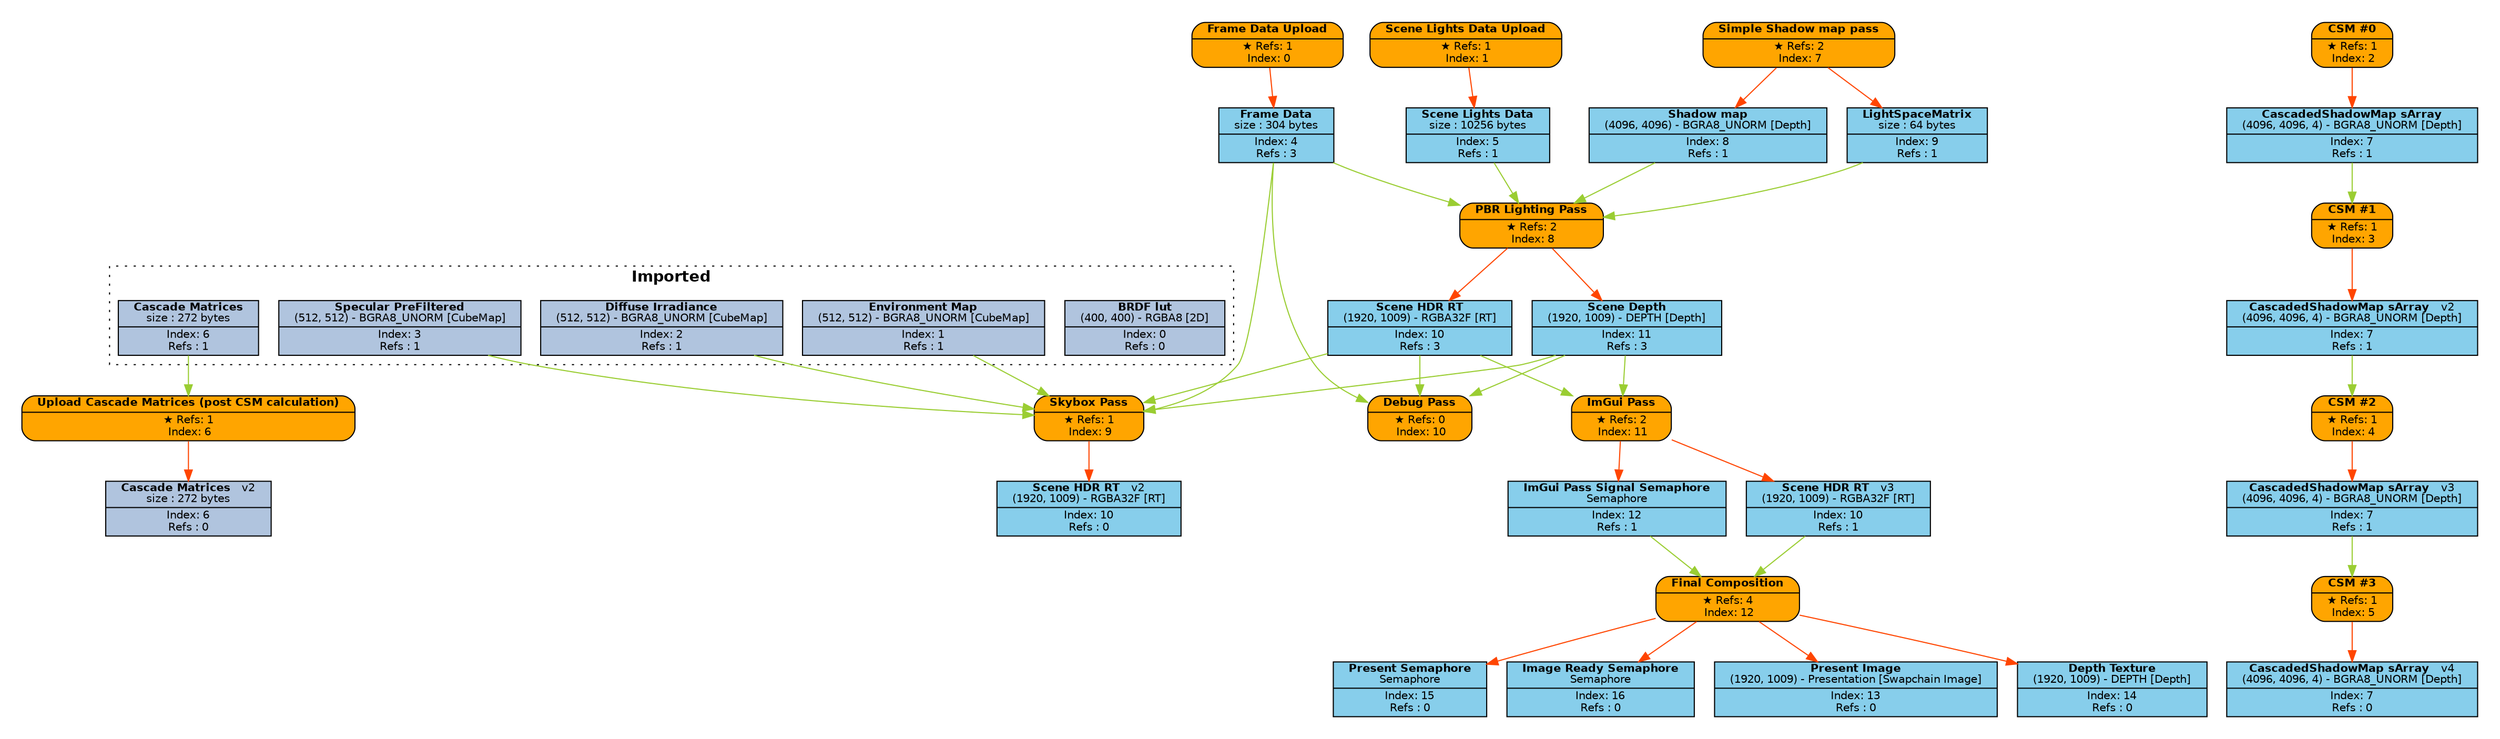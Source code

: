 digraph FrameGraph {
graph [style=invis, rankdir="TB" ordering=out, splines=spline]
node [shape=record, fontname="helvetica", fontsize=10, margin="0.2,0.03"]

P0 [label=<{ {<B>Frame Data Upload</B>} | {&#x2605; Refs: 1<BR/> Index: 0} }> style="rounded,filled", fillcolor=orange]
P1 [label=<{ {<B>Scene Lights Data Upload</B>} | {&#x2605; Refs: 1<BR/> Index: 1} }> style="rounded,filled", fillcolor=orange]
P2 [label=<{ {<B>CSM #0</B>} | {&#x2605; Refs: 1<BR/> Index: 2} }> style="rounded,filled", fillcolor=orange]
P3 [label=<{ {<B>CSM #1</B>} | {&#x2605; Refs: 1<BR/> Index: 3} }> style="rounded,filled", fillcolor=orange]
P4 [label=<{ {<B>CSM #2</B>} | {&#x2605; Refs: 1<BR/> Index: 4} }> style="rounded,filled", fillcolor=orange]
P5 [label=<{ {<B>CSM #3</B>} | {&#x2605; Refs: 1<BR/> Index: 5} }> style="rounded,filled", fillcolor=orange]
P6 [label=<{ {<B>Upload Cascade Matrices (post CSM calculation)</B>} | {&#x2605; Refs: 1<BR/> Index: 6} }> style="rounded,filled", fillcolor=orange]
P7 [label=<{ {<B>Simple Shadow map pass</B>} | {&#x2605; Refs: 2<BR/> Index: 7} }> style="rounded,filled", fillcolor=orange]
P8 [label=<{ {<B>PBR Lighting Pass</B>} | {&#x2605; Refs: 2<BR/> Index: 8} }> style="rounded,filled", fillcolor=orange]
P9 [label=<{ {<B>Skybox Pass</B>} | {&#x2605; Refs: 1<BR/> Index: 9} }> style="rounded,filled", fillcolor=orange]
P10 [label=<{ {<B>Debug Pass</B>} | {&#x2605; Refs: 0<BR/> Index: 10} }> style="rounded,filled", fillcolor=orange]
P11 [label=<{ {<B>ImGui Pass</B>} | {&#x2605; Refs: 2<BR/> Index: 11} }> style="rounded,filled", fillcolor=orange]
P12 [label=<{ {<B>Final Composition</B>} | {&#x2605; Refs: 4<BR/> Index: 12} }> style="rounded,filled", fillcolor=orange]

R0_1 [label=<{ {<B>BRDF lut</B><BR/>(400, 400) - RGBA8 [2D]} | {Index: 0<BR/>Refs : 0} }> style=filled, fillcolor=lightsteelblue]
R1_1 [label=<{ {<B>Environment Map</B><BR/>(512, 512) - BGRA8_UNORM [CubeMap]} | {Index: 1<BR/>Refs : 1} }> style=filled, fillcolor=lightsteelblue]
R2_1 [label=<{ {<B>Diffuse Irradiance</B><BR/>(512, 512) - BGRA8_UNORM [CubeMap]} | {Index: 2<BR/>Refs : 1} }> style=filled, fillcolor=lightsteelblue]
R3_1 [label=<{ {<B>Specular PreFiltered</B><BR/>(512, 512) - BGRA8_UNORM [CubeMap]} | {Index: 3<BR/>Refs : 1} }> style=filled, fillcolor=lightsteelblue]
R4_1 [label=<{ {<B>Frame Data</B><BR/>size : 304 bytes} | {Index: 4<BR/>Refs : 3} }> style=filled, fillcolor=skyblue]
R5_1 [label=<{ {<B>Scene Lights Data</B><BR/>size : 10256 bytes} | {Index: 5<BR/>Refs : 1} }> style=filled, fillcolor=skyblue]
R6_1 [label=<{ {<B>Cascade Matrices</B><BR/>size : 272 bytes} | {Index: 6<BR/>Refs : 1} }> style=filled, fillcolor=lightsteelblue]
R7_1 [label=<{ {<B>CascadedShadowMap sArray</B><BR/>(4096, 4096, 4) - BGRA8_UNORM [Depth]} | {Index: 7<BR/>Refs : 1} }> style=filled, fillcolor=skyblue]
R7_2 [label=<{ {<B>CascadedShadowMap sArray</B>   <FONT>v2</FONT><BR/>(4096, 4096, 4) - BGRA8_UNORM [Depth]} | {Index: 7<BR/>Refs : 1} }> style=filled, fillcolor=skyblue]
R7_3 [label=<{ {<B>CascadedShadowMap sArray</B>   <FONT>v3</FONT><BR/>(4096, 4096, 4) - BGRA8_UNORM [Depth]} | {Index: 7<BR/>Refs : 1} }> style=filled, fillcolor=skyblue]
R7_4 [label=<{ {<B>CascadedShadowMap sArray</B>   <FONT>v4</FONT><BR/>(4096, 4096, 4) - BGRA8_UNORM [Depth]} | {Index: 7<BR/>Refs : 0} }> style=filled, fillcolor=skyblue]
R6_2 [label=<{ {<B>Cascade Matrices</B>   <FONT>v2</FONT><BR/>size : 272 bytes} | {Index: 6<BR/>Refs : 0} }> style=filled, fillcolor=lightsteelblue]
R8_1 [label=<{ {<B>Shadow map</B><BR/>(4096, 4096) - BGRA8_UNORM [Depth]} | {Index: 8<BR/>Refs : 1} }> style=filled, fillcolor=skyblue]
R9_1 [label=<{ {<B>LightSpaceMatrix</B><BR/>size : 64 bytes} | {Index: 9<BR/>Refs : 1} }> style=filled, fillcolor=skyblue]
R10_1 [label=<{ {<B>Scene HDR RT</B><BR/>(1920, 1009) - RGBA32F [RT]} | {Index: 10<BR/>Refs : 3} }> style=filled, fillcolor=skyblue]
R11_1 [label=<{ {<B>Scene Depth</B><BR/>(1920, 1009) - DEPTH [Depth]} | {Index: 11<BR/>Refs : 3} }> style=filled, fillcolor=skyblue]
R10_2 [label=<{ {<B>Scene HDR RT</B>   <FONT>v2</FONT><BR/>(1920, 1009) - RGBA32F [RT]} | {Index: 10<BR/>Refs : 0} }> style=filled, fillcolor=skyblue]
R12_1 [label=<{ {<B>ImGui Pass Signal Semaphore</B><BR/>Semaphore} | {Index: 12<BR/>Refs : 1} }> style=filled, fillcolor=skyblue]
R10_3 [label=<{ {<B>Scene HDR RT</B>   <FONT>v3</FONT><BR/>(1920, 1009) - RGBA32F [RT]} | {Index: 10<BR/>Refs : 1} }> style=filled, fillcolor=skyblue]
R13_1 [label=<{ {<B>Present Image</B><BR/>(1920, 1009) - Presentation [Swapchain Image]} | {Index: 13<BR/>Refs : 0} }> style=filled, fillcolor=skyblue]
R14_1 [label=<{ {<B>Depth Texture</B><BR/>(1920, 1009) - DEPTH [Depth]} | {Index: 14<BR/>Refs : 0} }> style=filled, fillcolor=skyblue]
R15_1 [label=<{ {<B>Present Semaphore</B><BR/>Semaphore} | {Index: 15<BR/>Refs : 0} }> style=filled, fillcolor=skyblue]
R16_1 [label=<{ {<B>Image Ready Semaphore</B><BR/>Semaphore} | {Index: 16<BR/>Refs : 0} }> style=filled, fillcolor=skyblue]

P0 -> { R4_1 } [color=orangered]
P1 -> { R5_1 } [color=orangered]
P2 -> { R7_1 } [color=orangered]
P3 -> { R7_2 } [color=orangered]
P4 -> { R7_3 } [color=orangered]
P5 -> { R7_4 } [color=orangered]
P6 -> { R6_2 } [color=orangered]
P7 -> { R8_1 R9_1 } [color=orangered]
P8 -> { R10_1 R11_1 } [color=orangered]
P9 -> { R10_2 } [color=orangered]
P10 -> { } [color=orangered]
P11 -> { R10_3 R12_1 } [color=orangered]
P12 -> { R13_1 R14_1 R15_1 R16_1 } [color=orangered]

R0_1 -> { } [color=olivedrab3]
R1_1 -> { P9 } [color=olivedrab3]
R2_1 -> { P9 } [color=olivedrab3]
R3_1 -> { P9 } [color=olivedrab3]
R4_1 -> { P8 P9 P10 } [color=olivedrab3]
R5_1 -> { P8 } [color=olivedrab3]
R6_1 -> { P6 } [color=olivedrab3]
R7_1 -> { P3 } [color=olivedrab3]
R7_2 -> { P4 } [color=olivedrab3]
R7_3 -> { P5 } [color=olivedrab3]
R7_4 -> { } [color=olivedrab3]
R6_2 -> { } [color=olivedrab3]
R8_1 -> { P8 } [color=olivedrab3]
R9_1 -> { P8 } [color=olivedrab3]
R10_1 -> { P9 P10 P11 } [color=olivedrab3]
R11_1 -> { P9 P10 P11 } [color=olivedrab3]
R10_2 -> { } [color=olivedrab3]
R12_1 -> { P12 } [color=olivedrab3]
R10_3 -> { P12 } [color=olivedrab3]
R13_1 -> { } [color=olivedrab3]
R14_1 -> { } [color=olivedrab3]
R15_1 -> { } [color=olivedrab3]
R16_1 -> { } [color=olivedrab3]

subgraph cluster_0 {
P0 R4_1 
}
subgraph cluster_1 {
P1 R5_1 
}
subgraph cluster_2 {
P2 R7_1 
}
subgraph cluster_3 {
P3 
}
subgraph cluster_4 {
P4 
}
subgraph cluster_5 {
P5 
}
subgraph cluster_6 {
P6 
}
subgraph cluster_7 {
P7 R8_1 R9_1 
}
subgraph cluster_8 {
P8 R10_1 R11_1 
}
subgraph cluster_9 {
P9 
}
subgraph cluster_10 {
P10 
}
subgraph cluster_11 {
P11 R12_1 
}
subgraph cluster_12 {
P12 R13_1 R14_1 R15_1 R16_1 
}

subgraph cluster_imported_resources {
graph [style=dotted, fontname="helvetica", label=< <B>Imported</B> >]
R0_1 R1_1 R2_1 R3_1 R6_1 
}

}
